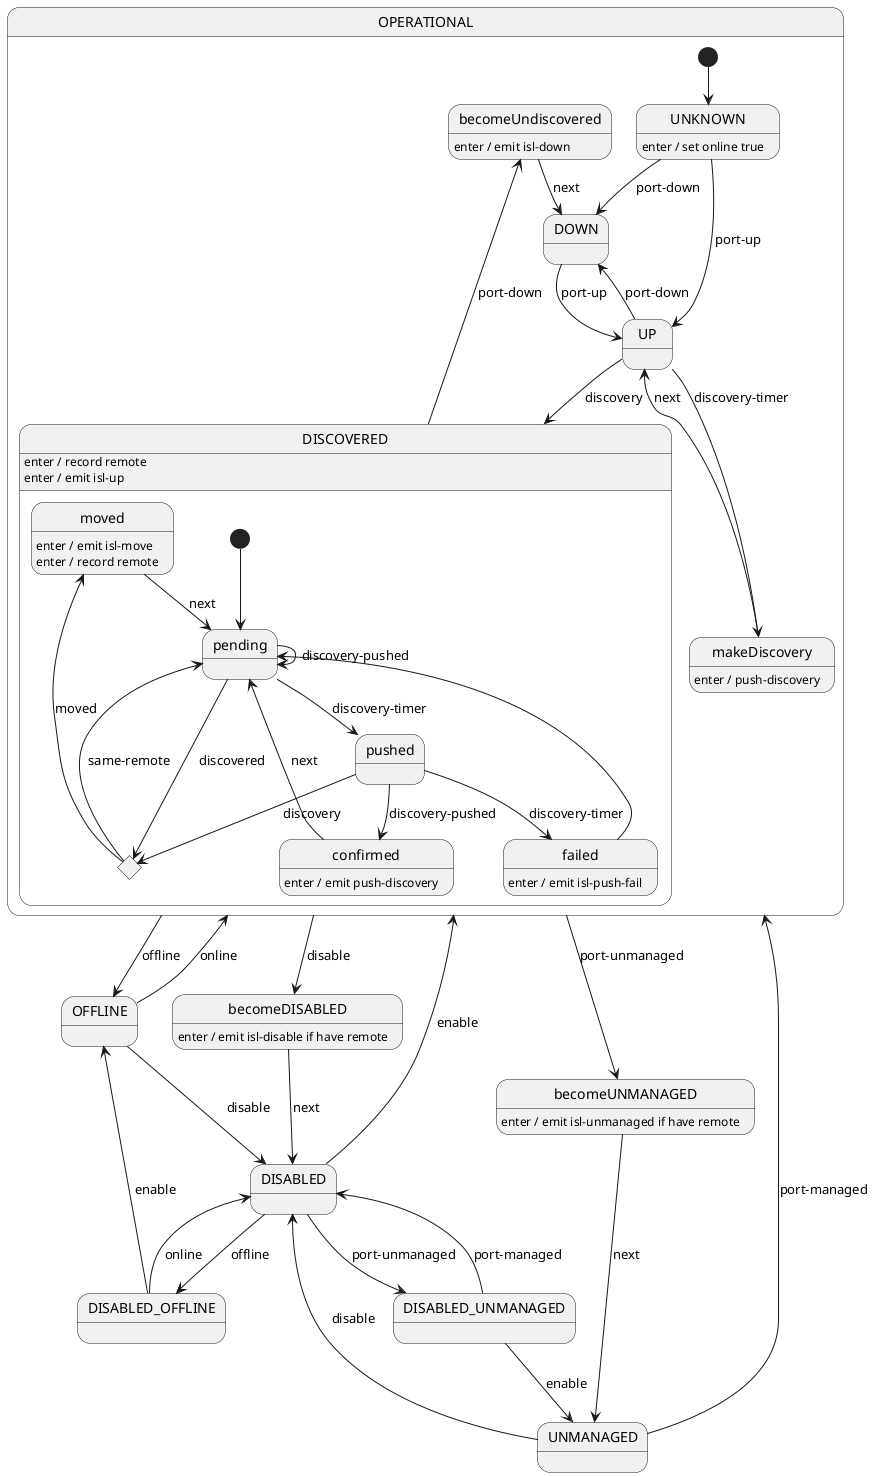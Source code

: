 Internal state:
* remote endpoint (swId + port) (initial not set)
* online (boolean) (initial true)

Input signals:
* port-up
* port-down
* port-managed
* port-unmanaged
* discovery-timer
* discovery
* discovery-pushed
* enable
* disable
* online
* offline

Output signals:
* isl-up
* isl-down
* isl-disable
* isl-move
* isl-push-fail (?)
* isl-unmanaged
* push-discovery

@startuml
state OPERATIONAL {
    [*] --> UNKNOWN

    UNKNOWN : enter / set online true
    UNKNOWN --> DOWN : port-down
    UNKNOWN --> UP : port-up

    UP --> DOWN : port-down
    UP --> makeDiscovery : discovery-timer
    UP --> DISCOVERED : discovery

    makeDiscovery : enter / push-discovery
    makeDiscovery --> UP : next

    DOWN --> UP : port-up

    state DISCOVERED {
        DISCOVERED : enter / record remote
        DISCOVERED : enter / emit isl-up

        state checkMoved <<choice>>

        [*] --> pending
        pending --> pushed : discovery-timer
        pending -d-> checkMoved : discovered
        pending --> pending : discovery-pushed

        pushed --> confirmed : discovery-pushed
        pushed --> failed : discovery-timer
        pushed -d-> checkMoved : discovery

        confirmed : enter / emit push-discovery
        confirmed --> pending : next

        failed : enter / emit isl-push-fail
        failed --> pending

        checkMoved -u-> pending : same-remote
        checkMoved -u-> moved : moved

        moved : enter / emit isl-move
        moved : enter / record remote
        moved --> pending : next
    }
    DISCOVERED -u-> becomeUndiscovered : port-down

    becomeUndiscovered : enter / emit isl-down
    becomeUndiscovered --> DOWN : next
}

OPERATIONAL --> OFFLINE : offline
OPERATIONAL --> becomeDISABLED : disable
OPERATIONAL --> becomeUNMANAGED : port-unmanaged

becomeDISABLED : enter / emit isl-disable if have remote
becomeDISABLED --> DISABLED : next

becomeUNMANAGED : enter / emit isl-unmanaged if have remote
becomeUNMANAGED --> UNMANAGED : next

DISABLED --> OPERATIONAL : enable
DISABLED --> DISABLED_OFFLINE : offline
DISABLED --> DISABLED_UNMANAGED : port-unmanaged

UNMANAGED --> OPERATIONAL : port-managed
UNMANAGED --> DISABLED : disable

OFFLINE -u-> OPERATIONAL : online
OFFLINE --> DISABLED : disable

DISABLED_OFFLINE --> DISABLED : online
DISABLED_OFFLINE --> OFFLINE : enable

DISABLED_UNMANAGED --> DISABLED : port-managed
DISABLED_UNMANAGED --> UNMANAGED : enable

@enduml

